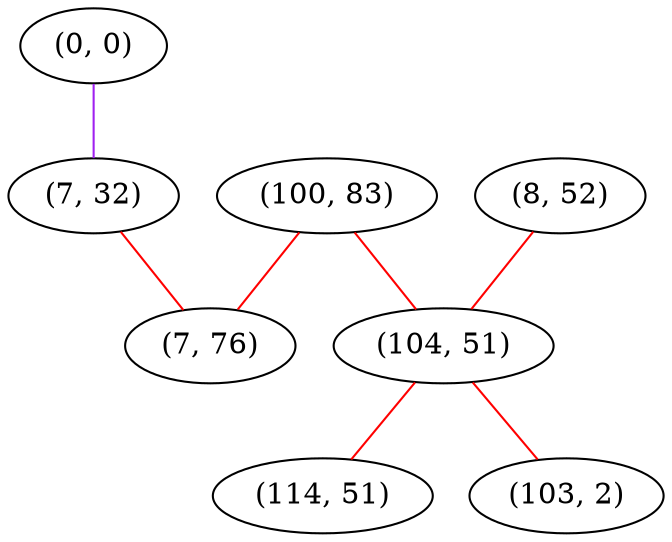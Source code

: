 graph "" {
"(0, 0)";
"(7, 32)";
"(100, 83)";
"(7, 76)";
"(8, 52)";
"(104, 51)";
"(114, 51)";
"(103, 2)";
"(0, 0)" -- "(7, 32)"  [color=purple, key=0, weight=4];
"(7, 32)" -- "(7, 76)"  [color=red, key=0, weight=1];
"(100, 83)" -- "(7, 76)"  [color=red, key=0, weight=1];
"(100, 83)" -- "(104, 51)"  [color=red, key=0, weight=1];
"(8, 52)" -- "(104, 51)"  [color=red, key=0, weight=1];
"(104, 51)" -- "(114, 51)"  [color=red, key=0, weight=1];
"(104, 51)" -- "(103, 2)"  [color=red, key=0, weight=1];
}
